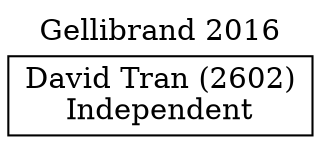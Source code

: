 // House preference flow
digraph "David Tran (2602)_Gellibrand_2016" {
	graph [label="Gellibrand 2016" labelloc=t mclimit=10]
	node [shape=box]
	"David Tran (2602)" [label="David Tran (2602)
Independent"]
}
